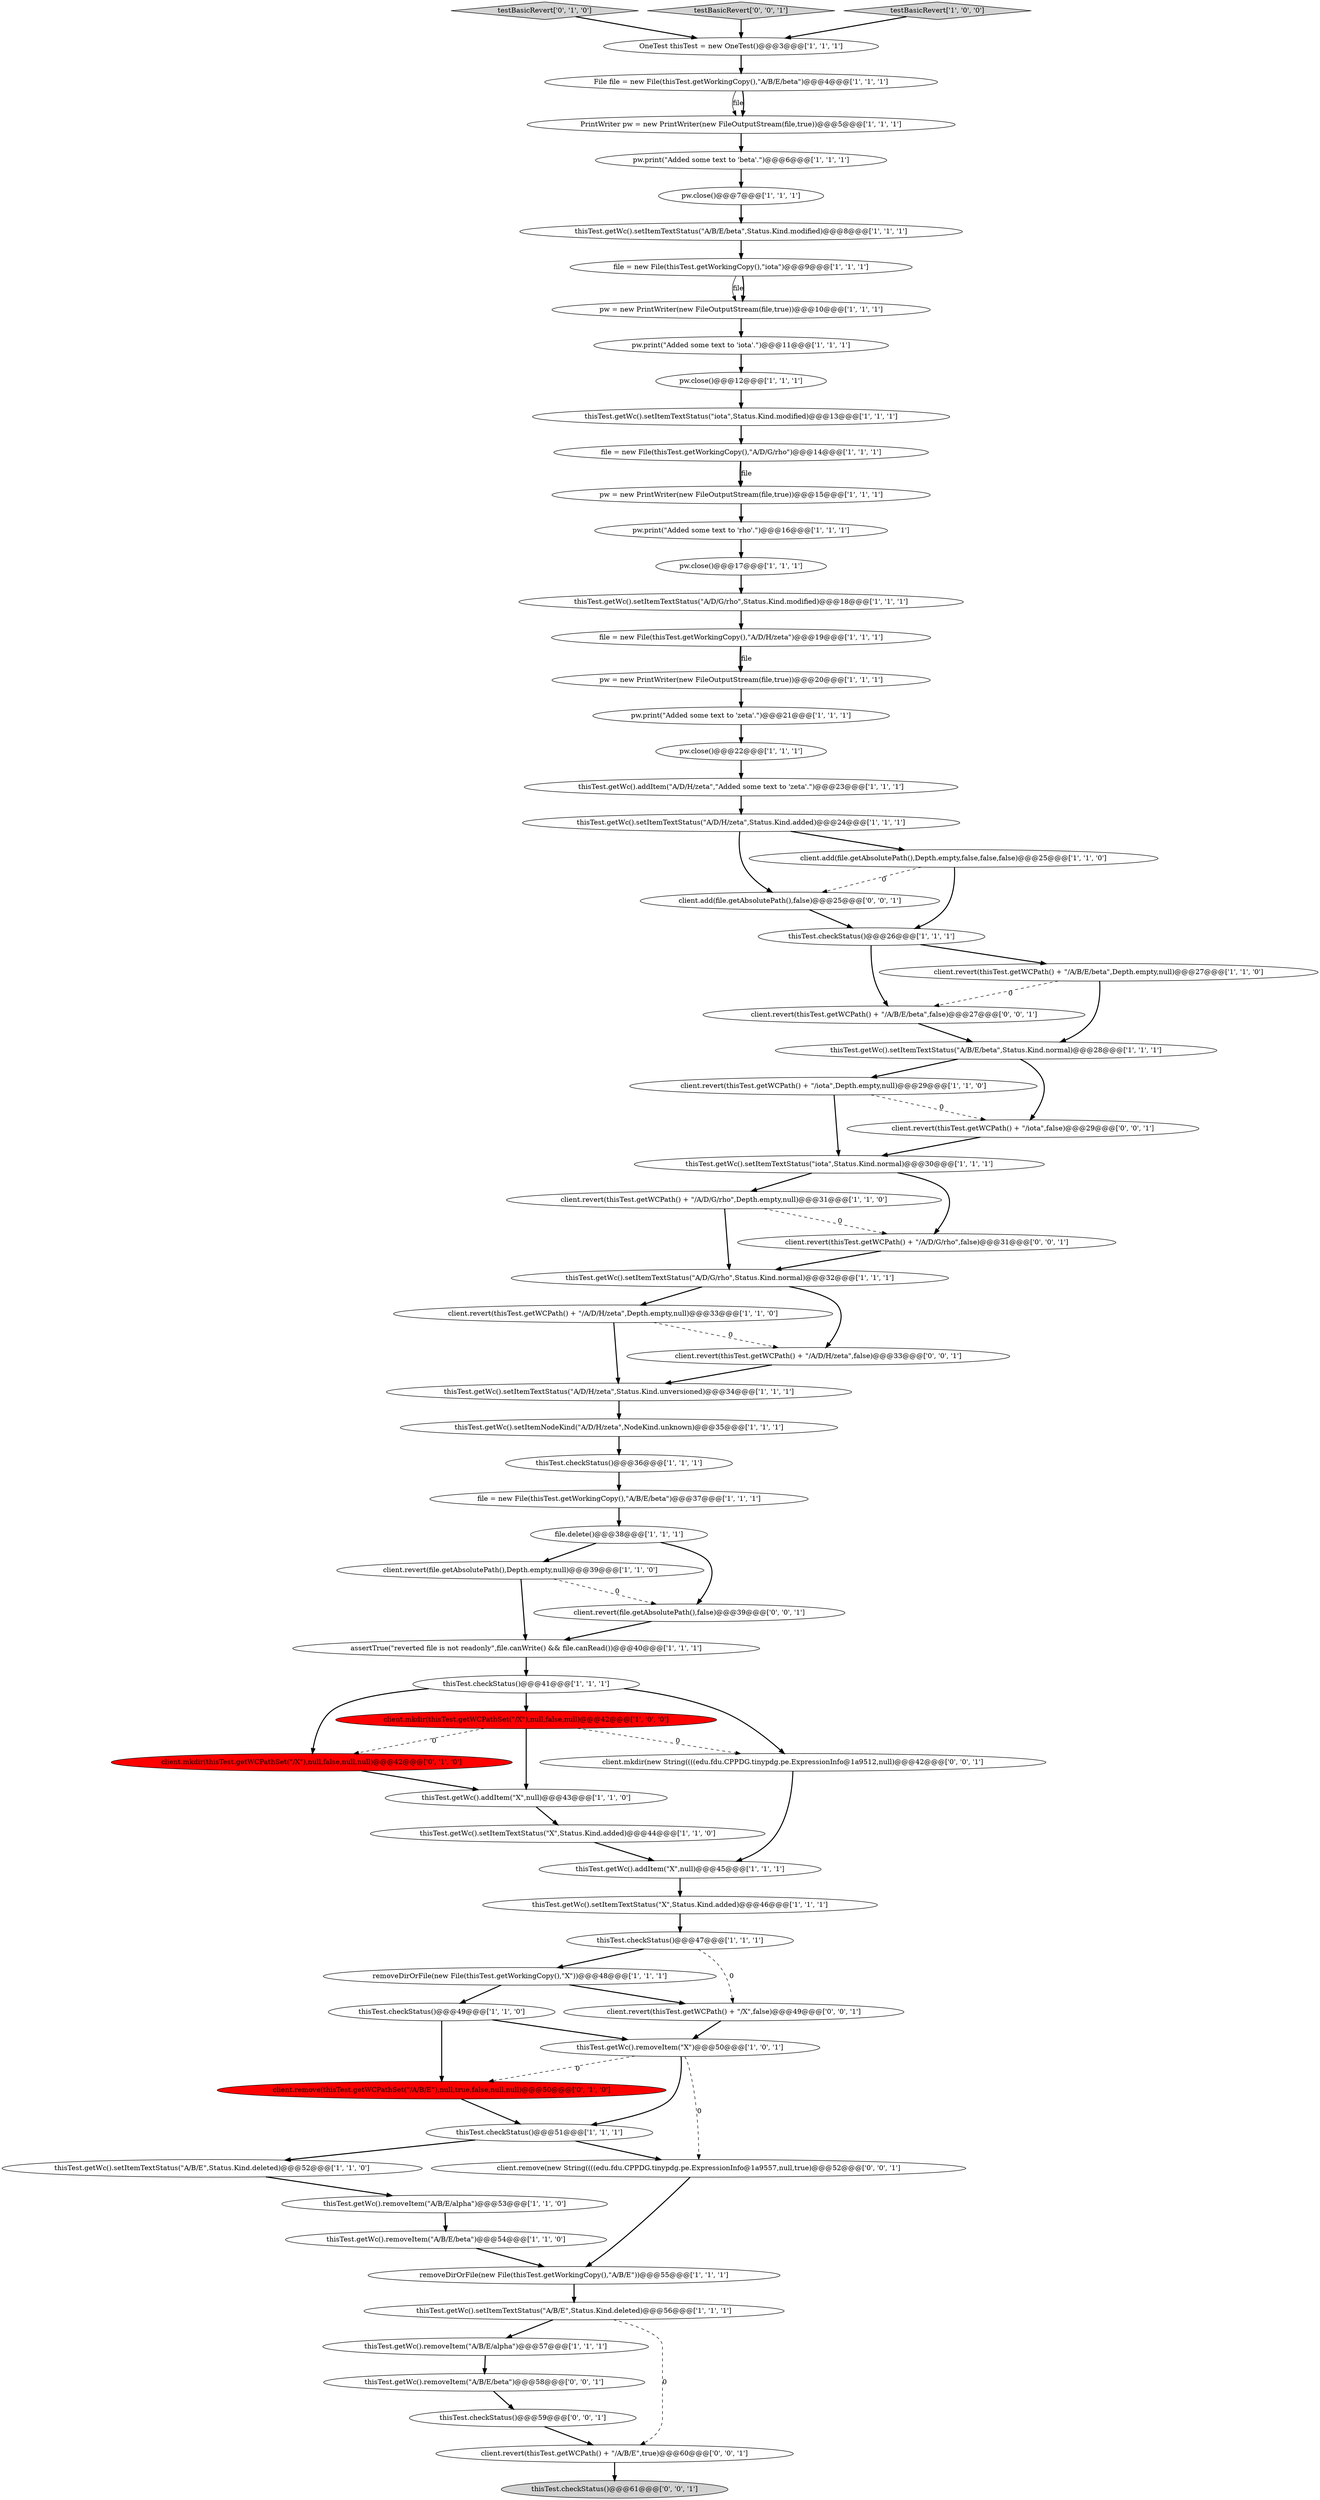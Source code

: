 digraph {
35 [style = filled, label = "thisTest.getWc().removeItem(\"A/B/E/alpha\")@@@53@@@['1', '1', '0']", fillcolor = white, shape = ellipse image = "AAA0AAABBB1BBB"];
0 [style = filled, label = "thisTest.getWc().removeItem(\"A/B/E/alpha\")@@@57@@@['1', '1', '1']", fillcolor = white, shape = ellipse image = "AAA0AAABBB1BBB"];
56 [style = filled, label = "testBasicRevert['0', '1', '0']", fillcolor = lightgray, shape = diamond image = "AAA0AAABBB2BBB"];
29 [style = filled, label = "thisTest.getWc().setItemTextStatus(\"A/D/H/zeta\",Status.Kind.unversioned)@@@34@@@['1', '1', '1']", fillcolor = white, shape = ellipse image = "AAA0AAABBB1BBB"];
53 [style = filled, label = "thisTest.checkStatus()@@@36@@@['1', '1', '1']", fillcolor = white, shape = ellipse image = "AAA0AAABBB1BBB"];
58 [style = filled, label = "client.mkdir(thisTest.getWCPathSet(\"/X\"),null,false,null,null)@@@42@@@['0', '1', '0']", fillcolor = red, shape = ellipse image = "AAA1AAABBB2BBB"];
60 [style = filled, label = "client.add(file.getAbsolutePath(),false)@@@25@@@['0', '0', '1']", fillcolor = white, shape = ellipse image = "AAA0AAABBB3BBB"];
65 [style = filled, label = "client.remove(new String((((edu.fdu.CPPDG.tinypdg.pe.ExpressionInfo@1a9557,null,true)@@@52@@@['0', '0', '1']", fillcolor = white, shape = ellipse image = "AAA0AAABBB3BBB"];
15 [style = filled, label = "client.revert(file.getAbsolutePath(),Depth.empty,null)@@@39@@@['1', '1', '0']", fillcolor = white, shape = ellipse image = "AAA0AAABBB1BBB"];
10 [style = filled, label = "thisTest.getWc().setItemTextStatus(\"A/D/G/rho\",Status.Kind.modified)@@@18@@@['1', '1', '1']", fillcolor = white, shape = ellipse image = "AAA0AAABBB1BBB"];
33 [style = filled, label = "client.mkdir(thisTest.getWCPathSet(\"/X\"),null,false,null)@@@42@@@['1', '0', '0']", fillcolor = red, shape = ellipse image = "AAA1AAABBB1BBB"];
1 [style = filled, label = "thisTest.checkStatus()@@@51@@@['1', '1', '1']", fillcolor = white, shape = ellipse image = "AAA0AAABBB1BBB"];
52 [style = filled, label = "pw.close()@@@12@@@['1', '1', '1']", fillcolor = white, shape = ellipse image = "AAA0AAABBB1BBB"];
55 [style = filled, label = "pw.close()@@@17@@@['1', '1', '1']", fillcolor = white, shape = ellipse image = "AAA0AAABBB1BBB"];
69 [style = filled, label = "thisTest.checkStatus()@@@59@@@['0', '0', '1']", fillcolor = white, shape = ellipse image = "AAA0AAABBB3BBB"];
38 [style = filled, label = "client.add(file.getAbsolutePath(),Depth.empty,false,false,false)@@@25@@@['1', '1', '0']", fillcolor = white, shape = ellipse image = "AAA0AAABBB1BBB"];
54 [style = filled, label = "thisTest.getWc().removeItem(\"A/B/E/beta\")@@@54@@@['1', '1', '0']", fillcolor = white, shape = ellipse image = "AAA0AAABBB1BBB"];
2 [style = filled, label = "removeDirOrFile(new File(thisTest.getWorkingCopy(),\"X\"))@@@48@@@['1', '1', '1']", fillcolor = white, shape = ellipse image = "AAA0AAABBB1BBB"];
71 [style = filled, label = "testBasicRevert['0', '0', '1']", fillcolor = lightgray, shape = diamond image = "AAA0AAABBB3BBB"];
22 [style = filled, label = "pw = new PrintWriter(new FileOutputStream(file,true))@@@15@@@['1', '1', '1']", fillcolor = white, shape = ellipse image = "AAA0AAABBB1BBB"];
11 [style = filled, label = "OneTest thisTest = new OneTest()@@@3@@@['1', '1', '1']", fillcolor = white, shape = ellipse image = "AAA0AAABBB1BBB"];
8 [style = filled, label = "thisTest.getWc().setItemNodeKind(\"A/D/H/zeta\",NodeKind.unknown)@@@35@@@['1', '1', '1']", fillcolor = white, shape = ellipse image = "AAA0AAABBB1BBB"];
18 [style = filled, label = "pw.print(\"Added some text to 'iota'.\")@@@11@@@['1', '1', '1']", fillcolor = white, shape = ellipse image = "AAA0AAABBB1BBB"];
37 [style = filled, label = "thisTest.getWc().addItem(\"A/D/H/zeta\",\"Added some text to 'zeta'.\")@@@23@@@['1', '1', '1']", fillcolor = white, shape = ellipse image = "AAA0AAABBB1BBB"];
9 [style = filled, label = "File file = new File(thisTest.getWorkingCopy(),\"A/B/E/beta\")@@@4@@@['1', '1', '1']", fillcolor = white, shape = ellipse image = "AAA0AAABBB1BBB"];
49 [style = filled, label = "file.delete()@@@38@@@['1', '1', '1']", fillcolor = white, shape = ellipse image = "AAA0AAABBB1BBB"];
7 [style = filled, label = "pw.close()@@@22@@@['1', '1', '1']", fillcolor = white, shape = ellipse image = "AAA0AAABBB1BBB"];
4 [style = filled, label = "thisTest.getWc().setItemTextStatus(\"A/D/H/zeta\",Status.Kind.added)@@@24@@@['1', '1', '1']", fillcolor = white, shape = ellipse image = "AAA0AAABBB1BBB"];
42 [style = filled, label = "client.revert(thisTest.getWCPath() + \"/A/D/G/rho\",Depth.empty,null)@@@31@@@['1', '1', '0']", fillcolor = white, shape = ellipse image = "AAA0AAABBB1BBB"];
66 [style = filled, label = "client.revert(thisTest.getWCPath() + \"/A/D/G/rho\",false)@@@31@@@['0', '0', '1']", fillcolor = white, shape = ellipse image = "AAA0AAABBB3BBB"];
67 [style = filled, label = "thisTest.checkStatus()@@@61@@@['0', '0', '1']", fillcolor = lightgray, shape = ellipse image = "AAA0AAABBB3BBB"];
40 [style = filled, label = "pw.print(\"Added some text to 'zeta'.\")@@@21@@@['1', '1', '1']", fillcolor = white, shape = ellipse image = "AAA0AAABBB1BBB"];
45 [style = filled, label = "thisTest.getWc().setItemTextStatus(\"A/B/E/beta\",Status.Kind.modified)@@@8@@@['1', '1', '1']", fillcolor = white, shape = ellipse image = "AAA0AAABBB1BBB"];
62 [style = filled, label = "client.revert(thisTest.getWCPath() + \"/A/B/E/beta\",false)@@@27@@@['0', '0', '1']", fillcolor = white, shape = ellipse image = "AAA0AAABBB3BBB"];
68 [style = filled, label = "client.revert(thisTest.getWCPath() + \"/A/B/E\",true)@@@60@@@['0', '0', '1']", fillcolor = white, shape = ellipse image = "AAA0AAABBB3BBB"];
27 [style = filled, label = "pw = new PrintWriter(new FileOutputStream(file,true))@@@20@@@['1', '1', '1']", fillcolor = white, shape = ellipse image = "AAA0AAABBB1BBB"];
17 [style = filled, label = "file = new File(thisTest.getWorkingCopy(),\"iota\")@@@9@@@['1', '1', '1']", fillcolor = white, shape = ellipse image = "AAA0AAABBB1BBB"];
34 [style = filled, label = "thisTest.getWc().setItemTextStatus(\"X\",Status.Kind.added)@@@44@@@['1', '1', '0']", fillcolor = white, shape = ellipse image = "AAA0AAABBB1BBB"];
41 [style = filled, label = "file = new File(thisTest.getWorkingCopy(),\"A/D/H/zeta\")@@@19@@@['1', '1', '1']", fillcolor = white, shape = ellipse image = "AAA0AAABBB1BBB"];
48 [style = filled, label = "client.revert(thisTest.getWCPath() + \"/A/D/H/zeta\",Depth.empty,null)@@@33@@@['1', '1', '0']", fillcolor = white, shape = ellipse image = "AAA0AAABBB1BBB"];
16 [style = filled, label = "thisTest.getWc().setItemTextStatus(\"iota\",Status.Kind.modified)@@@13@@@['1', '1', '1']", fillcolor = white, shape = ellipse image = "AAA0AAABBB1BBB"];
57 [style = filled, label = "client.remove(thisTest.getWCPathSet(\"/A/B/E\"),null,true,false,null,null)@@@50@@@['0', '1', '0']", fillcolor = red, shape = ellipse image = "AAA1AAABBB2BBB"];
72 [style = filled, label = "client.revert(file.getAbsolutePath(),false)@@@39@@@['0', '0', '1']", fillcolor = white, shape = ellipse image = "AAA0AAABBB3BBB"];
26 [style = filled, label = "testBasicRevert['1', '0', '0']", fillcolor = lightgray, shape = diamond image = "AAA0AAABBB1BBB"];
30 [style = filled, label = "thisTest.getWc().addItem(\"X\",null)@@@45@@@['1', '1', '1']", fillcolor = white, shape = ellipse image = "AAA0AAABBB1BBB"];
36 [style = filled, label = "thisTest.getWc().setItemTextStatus(\"A/B/E\",Status.Kind.deleted)@@@56@@@['1', '1', '1']", fillcolor = white, shape = ellipse image = "AAA0AAABBB1BBB"];
3 [style = filled, label = "pw.print(\"Added some text to 'rho'.\")@@@16@@@['1', '1', '1']", fillcolor = white, shape = ellipse image = "AAA0AAABBB1BBB"];
21 [style = filled, label = "file = new File(thisTest.getWorkingCopy(),\"A/B/E/beta\")@@@37@@@['1', '1', '1']", fillcolor = white, shape = ellipse image = "AAA0AAABBB1BBB"];
31 [style = filled, label = "thisTest.getWc().removeItem(\"X\")@@@50@@@['1', '0', '1']", fillcolor = white, shape = ellipse image = "AAA0AAABBB1BBB"];
46 [style = filled, label = "thisTest.checkStatus()@@@47@@@['1', '1', '1']", fillcolor = white, shape = ellipse image = "AAA0AAABBB1BBB"];
47 [style = filled, label = "pw.close()@@@7@@@['1', '1', '1']", fillcolor = white, shape = ellipse image = "AAA0AAABBB1BBB"];
12 [style = filled, label = "pw = new PrintWriter(new FileOutputStream(file,true))@@@10@@@['1', '1', '1']", fillcolor = white, shape = ellipse image = "AAA0AAABBB1BBB"];
20 [style = filled, label = "thisTest.getWc().setItemTextStatus(\"iota\",Status.Kind.normal)@@@30@@@['1', '1', '1']", fillcolor = white, shape = ellipse image = "AAA0AAABBB1BBB"];
32 [style = filled, label = "assertTrue(\"reverted file is not readonly\",file.canWrite() && file.canRead())@@@40@@@['1', '1', '1']", fillcolor = white, shape = ellipse image = "AAA0AAABBB1BBB"];
50 [style = filled, label = "file = new File(thisTest.getWorkingCopy(),\"A/D/G/rho\")@@@14@@@['1', '1', '1']", fillcolor = white, shape = ellipse image = "AAA0AAABBB1BBB"];
63 [style = filled, label = "client.revert(thisTest.getWCPath() + \"/A/D/H/zeta\",false)@@@33@@@['0', '0', '1']", fillcolor = white, shape = ellipse image = "AAA0AAABBB3BBB"];
5 [style = filled, label = "thisTest.checkStatus()@@@41@@@['1', '1', '1']", fillcolor = white, shape = ellipse image = "AAA0AAABBB1BBB"];
6 [style = filled, label = "thisTest.getWc().setItemTextStatus(\"A/D/G/rho\",Status.Kind.normal)@@@32@@@['1', '1', '1']", fillcolor = white, shape = ellipse image = "AAA0AAABBB1BBB"];
39 [style = filled, label = "thisTest.getWc().addItem(\"X\",null)@@@43@@@['1', '1', '0']", fillcolor = white, shape = ellipse image = "AAA0AAABBB1BBB"];
24 [style = filled, label = "client.revert(thisTest.getWCPath() + \"/iota\",Depth.empty,null)@@@29@@@['1', '1', '0']", fillcolor = white, shape = ellipse image = "AAA0AAABBB1BBB"];
28 [style = filled, label = "thisTest.getWc().setItemTextStatus(\"A/B/E/beta\",Status.Kind.normal)@@@28@@@['1', '1', '1']", fillcolor = white, shape = ellipse image = "AAA0AAABBB1BBB"];
51 [style = filled, label = "thisTest.checkStatus()@@@49@@@['1', '1', '0']", fillcolor = white, shape = ellipse image = "AAA0AAABBB1BBB"];
13 [style = filled, label = "pw.print(\"Added some text to 'beta'.\")@@@6@@@['1', '1', '1']", fillcolor = white, shape = ellipse image = "AAA0AAABBB1BBB"];
25 [style = filled, label = "PrintWriter pw = new PrintWriter(new FileOutputStream(file,true))@@@5@@@['1', '1', '1']", fillcolor = white, shape = ellipse image = "AAA0AAABBB1BBB"];
61 [style = filled, label = "client.revert(thisTest.getWCPath() + \"/iota\",false)@@@29@@@['0', '0', '1']", fillcolor = white, shape = ellipse image = "AAA0AAABBB3BBB"];
14 [style = filled, label = "client.revert(thisTest.getWCPath() + \"/A/B/E/beta\",Depth.empty,null)@@@27@@@['1', '1', '0']", fillcolor = white, shape = ellipse image = "AAA0AAABBB1BBB"];
59 [style = filled, label = "thisTest.getWc().removeItem(\"A/B/E/beta\")@@@58@@@['0', '0', '1']", fillcolor = white, shape = ellipse image = "AAA0AAABBB3BBB"];
23 [style = filled, label = "thisTest.checkStatus()@@@26@@@['1', '1', '1']", fillcolor = white, shape = ellipse image = "AAA0AAABBB1BBB"];
43 [style = filled, label = "thisTest.getWc().setItemTextStatus(\"A/B/E\",Status.Kind.deleted)@@@52@@@['1', '1', '0']", fillcolor = white, shape = ellipse image = "AAA0AAABBB1BBB"];
19 [style = filled, label = "thisTest.getWc().setItemTextStatus(\"X\",Status.Kind.added)@@@46@@@['1', '1', '1']", fillcolor = white, shape = ellipse image = "AAA0AAABBB1BBB"];
44 [style = filled, label = "removeDirOrFile(new File(thisTest.getWorkingCopy(),\"A/B/E\"))@@@55@@@['1', '1', '1']", fillcolor = white, shape = ellipse image = "AAA0AAABBB1BBB"];
64 [style = filled, label = "client.mkdir(new String((((edu.fdu.CPPDG.tinypdg.pe.ExpressionInfo@1a9512,null)@@@42@@@['0', '0', '1']", fillcolor = white, shape = ellipse image = "AAA0AAABBB3BBB"];
70 [style = filled, label = "client.revert(thisTest.getWCPath() + \"/X\",false)@@@49@@@['0', '0', '1']", fillcolor = white, shape = ellipse image = "AAA0AAABBB3BBB"];
13->47 [style = bold, label=""];
71->11 [style = bold, label=""];
50->22 [style = bold, label=""];
46->70 [style = dashed, label="0"];
2->51 [style = bold, label=""];
48->29 [style = bold, label=""];
53->21 [style = bold, label=""];
46->2 [style = bold, label=""];
57->1 [style = bold, label=""];
14->28 [style = bold, label=""];
31->1 [style = bold, label=""];
69->68 [style = bold, label=""];
11->9 [style = bold, label=""];
10->41 [style = bold, label=""];
26->11 [style = bold, label=""];
36->68 [style = dashed, label="0"];
36->0 [style = bold, label=""];
43->35 [style = bold, label=""];
12->18 [style = bold, label=""];
70->31 [style = bold, label=""];
45->17 [style = bold, label=""];
17->12 [style = solid, label="file"];
8->53 [style = bold, label=""];
60->23 [style = bold, label=""];
23->62 [style = bold, label=""];
4->38 [style = bold, label=""];
48->63 [style = dashed, label="0"];
35->54 [style = bold, label=""];
5->33 [style = bold, label=""];
31->57 [style = dashed, label="0"];
39->34 [style = bold, label=""];
7->37 [style = bold, label=""];
24->61 [style = dashed, label="0"];
23->14 [style = bold, label=""];
24->20 [style = bold, label=""];
58->39 [style = bold, label=""];
30->19 [style = bold, label=""];
54->44 [style = bold, label=""];
28->61 [style = bold, label=""];
62->28 [style = bold, label=""];
28->24 [style = bold, label=""];
19->46 [style = bold, label=""];
38->60 [style = dashed, label="0"];
63->29 [style = bold, label=""];
15->72 [style = dashed, label="0"];
61->20 [style = bold, label=""];
6->48 [style = bold, label=""];
56->11 [style = bold, label=""];
41->27 [style = bold, label=""];
72->32 [style = bold, label=""];
9->25 [style = solid, label="file"];
3->55 [style = bold, label=""];
55->10 [style = bold, label=""];
16->50 [style = bold, label=""];
17->12 [style = bold, label=""];
52->16 [style = bold, label=""];
65->44 [style = bold, label=""];
20->42 [style = bold, label=""];
49->15 [style = bold, label=""];
21->49 [style = bold, label=""];
20->66 [style = bold, label=""];
33->64 [style = dashed, label="0"];
47->45 [style = bold, label=""];
5->58 [style = bold, label=""];
59->69 [style = bold, label=""];
51->57 [style = bold, label=""];
6->63 [style = bold, label=""];
64->30 [style = bold, label=""];
1->65 [style = bold, label=""];
33->58 [style = dashed, label="0"];
18->52 [style = bold, label=""];
0->59 [style = bold, label=""];
32->5 [style = bold, label=""];
29->8 [style = bold, label=""];
44->36 [style = bold, label=""];
68->67 [style = bold, label=""];
25->13 [style = bold, label=""];
1->43 [style = bold, label=""];
14->62 [style = dashed, label="0"];
2->70 [style = bold, label=""];
4->60 [style = bold, label=""];
66->6 [style = bold, label=""];
38->23 [style = bold, label=""];
34->30 [style = bold, label=""];
37->4 [style = bold, label=""];
22->3 [style = bold, label=""];
40->7 [style = bold, label=""];
42->6 [style = bold, label=""];
33->39 [style = bold, label=""];
31->65 [style = dashed, label="0"];
9->25 [style = bold, label=""];
50->22 [style = solid, label="file"];
42->66 [style = dashed, label="0"];
41->27 [style = solid, label="file"];
27->40 [style = bold, label=""];
51->31 [style = bold, label=""];
15->32 [style = bold, label=""];
5->64 [style = bold, label=""];
49->72 [style = bold, label=""];
}
